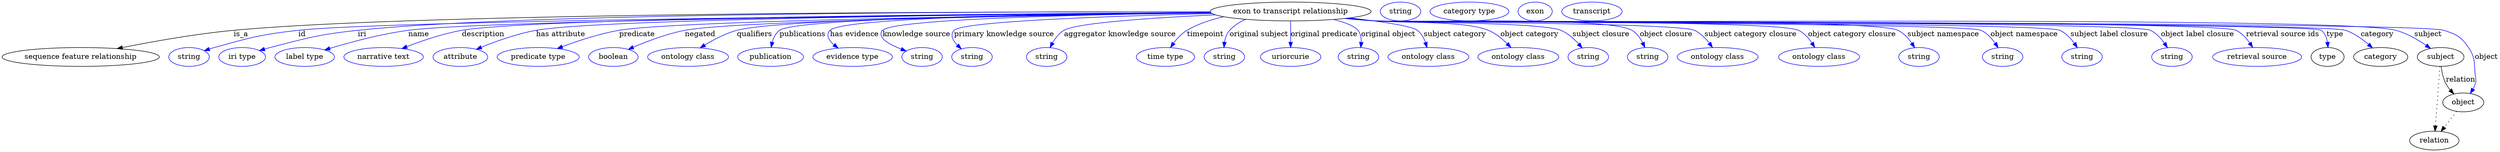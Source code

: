 digraph {
	graph [bb="0,0,4744.5,283"];
	node [label="\N"];
	"exon to transcript relationship"	[height=0.5,
		label="exon to transcript relationship",
		pos="2448.5,265",
		width=4.2427];
	"sequence feature relationship"	[height=0.5,
		pos="149.49,178",
		width=4.1524];
	"exon to transcript relationship" -> "sequence feature relationship"	[label=is_a,
		lp="454.49,221.5",
		pos="e,218.76,193.97 2295.8,264.36 1891.6,264.82 799.88,262.81 440.49,229 368.24,222.2 286.91,207.63 228.64,195.97"];
	id	[color=blue,
		height=0.5,
		label=string,
		pos="355.49,178",
		width=1.0652];
	"exon to transcript relationship" -> id	[color=blue,
		label=id,
		lp="570.49,221.5",
		pos="e,384.47,189.98 2296.9,262.8 1879.5,259.26 733.25,247.92 563.49,229 491.33,220.96 473.43,215.5 403.49,196 400.38,195.13 397.18,194.17 \
393.98,193.15",
		style=solid];
	iri	[color=blue,
		height=0.5,
		label="iri type",
		pos="456.49,178",
		width=1.2277];
	"exon to transcript relationship" -> iri	[color=blue,
		label=iri,
		lp="683.49,221.5",
		pos="e,489.4,190.2 2295.7,264.45 1925.3,264.97 987.21,262.79 675.49,229 600.7,220.89 582.31,214.85 509.49,196 506.11,195.13 502.63,194.16 \
499.15,193.15",
		style=solid];
	name	[color=blue,
		height=0.5,
		label="label type",
		pos="575.49,178",
		width=1.5707];
	"exon to transcript relationship" -> name	[color=blue,
		label=name,
		lp="791.49,221.5",
		pos="e,613.28,191.41 2296.8,262.81 1912.4,259.5 919.87,249.11 771.49,229 719.84,222 662.19,206.31 622.87,194.36",
		style=solid];
	description	[color=blue,
		height=0.5,
		label="narrative text",
		pos="725.49,178",
		width=2.0943];
	"exon to transcript relationship" -> description	[color=blue,
		label=description,
		lp="913.99,221.5",
		pos="e,760.28,194.12 2296.3,263.24 1928.3,261.03 1010.8,253.13 873.49,229 837.61,222.69 798.64,209.24 769.7,197.88",
		style=solid];
	"has attribute"	[color=blue,
		height=0.5,
		label=attribute,
		pos="870.49,178",
		width=1.4443];
	"exon to transcript relationship" -> "has attribute"	[color=blue,
		label="has attribute",
		lp="1061.5,221.5",
		pos="e,900.92,192.67 2296.7,262.95 1953.4,260.19 1137.8,251.35 1014.5,229 978.27,222.43 938.89,208.24 910.49,196.65",
		style=solid];
	predicate	[color=blue,
		height=0.5,
		label="predicate type",
		pos="1018.5,178",
		width=2.1665];
	"exon to transcript relationship" -> predicate	[color=blue,
		label=predicate,
		lp="1205.5,221.5",
		pos="e,1054.5,194.06 2297.3,262.3 1983.1,258.41 1279.6,247.73 1171.5,229 1134.3,222.56 1093.9,209.02 1063.9,197.66",
		style=solid];
	negated	[color=blue,
		height=0.5,
		label=boolean,
		pos="1161.5,178",
		width=1.2999];
	"exon to transcript relationship" -> negated	[color=blue,
		label=negated,
		lp="1325.5,221.5",
		pos="e,1189.7,192.51 2297.5,262.13 2007.4,258.15 1392,247.62 1296.5,229 1262.4,222.36 1225.6,208.2 1199,196.64",
		style=solid];
	qualifiers	[color=blue,
		height=0.5,
		label="ontology class",
		pos="1302.5,178",
		width=2.1304];
	"exon to transcript relationship" -> qualifiers	[color=blue,
		label=qualifiers,
		lp="1429,221.5",
		pos="e,1325.7,195.39 2296.7,262.78 2025.9,260.05 1479.9,251.76 1395.5,229 1373.8,223.15 1351.5,211.43 1334.2,200.81",
		style=solid];
	publications	[color=blue,
		height=0.5,
		label=publication,
		pos="1459.5,178",
		width=1.7332];
	"exon to transcript relationship" -> publications	[color=blue,
		label=publications,
		lp="1520.5,221.5",
		pos="e,1460.5,196.26 2296.5,263.01 2031.2,260.66 1508.8,253 1476.5,229 1469.2,223.57 1465,214.84 1462.6,206.19",
		style=solid];
	"has evidence"	[color=blue,
		height=0.5,
		label="evidence type",
		pos="1615.5,178",
		width=2.0943];
	"exon to transcript relationship" -> "has evidence"	[color=blue,
		label="has evidence",
		lp="1619,221.5",
		pos="e,1587.9,194.93 2296.3,263.33 2052,261.49 1597.1,254.62 1572.5,229 1564.1,220.25 1570,210.18 1579.8,201.37",
		style=solid];
	"knowledge source"	[color=blue,
		height=0.5,
		label=string,
		pos="1747.5,178",
		width=1.0652];
	"exon to transcript relationship" -> "knowledge source"	[color=blue,
		label="knowledge source",
		lp="1737,221.5",
		pos="e,1717.4,189.28 2297.2,262.48 2077.5,259.52 1693.7,251.19 1672.5,229 1667.9,224.18 1668.9,219.62 1672.5,214 1676.9,207.12 1692.1,\
199.47 1707.7,193.08",
		style=solid];
	"primary knowledge source"	[color=blue,
		height=0.5,
		label=string,
		pos="1842.5,178",
		width=1.0652];
	"exon to transcript relationship" -> "primary knowledge source"	[color=blue,
		label="primary knowledge source",
		lp="1903.5,221.5",
		pos="e,1822.2,193.48 2299.5,260.96 2115.6,256.46 1825.2,246.6 1808.5,229 1800.4,220.46 1805.9,209.82 1814.7,200.55",
		style=solid];
	"aggregator knowledge source"	[color=blue,
		height=0.5,
		label=string,
		pos="1984.5,178",
		width=1.0652];
	"exon to transcript relationship" -> "aggregator knowledge source"	[color=blue,
		label="aggregator knowledge source",
		lp="2124,221.5",
		pos="e,1991,195.93 2305.6,258.58 2189.9,253.17 2042.1,243.55 2017.5,229 2008.1,223.44 2000.8,214.03 1995.6,204.86",
		style=solid];
	timepoint	[color=blue,
		height=0.5,
		label="time type",
		pos="2210.5,178",
		width=1.5346];
	"exon to transcript relationship" -> timepoint	[color=blue,
		label=timepoint,
		lp="2286.5,221.5",
		pos="e,2220.1,196.09 2321.4,255 2297.1,249.59 2272.6,241.38 2251.5,229 2241.4,223.07 2232.7,213.64 2225.9,204.56",
		style=solid];
	"original subject"	[color=blue,
		height=0.5,
		label=string,
		pos="2322.5,178",
		width=1.0652];
	"exon to transcript relationship" -> "original subject"	[color=blue,
		label="original subject",
		lp="2388.5,221.5",
		pos="e,2321.7,196.26 2363,250.04 2351.5,245 2340.8,238.19 2332.5,229 2326.9,222.83 2324,214.43 2322.7,206.27",
		style=solid];
	"original predicate"	[color=blue,
		height=0.5,
		label=uriorcurie,
		pos="2448.5,178",
		width=1.5887];
	"exon to transcript relationship" -> "original predicate"	[color=blue,
		label="original predicate",
		lp="2512,221.5",
		pos="e,2448.5,196.18 2448.5,246.8 2448.5,235.16 2448.5,219.55 2448.5,206.24",
		style=solid];
	"original object"	[color=blue,
		height=0.5,
		label=string,
		pos="2577.5,178",
		width=1.0652];
	"exon to transcript relationship" -> "original object"	[color=blue,
		label="original object",
		lp="2634,221.5",
		pos="e,2581.9,195.99 2530.1,249.78 2551.2,244.38 2569.9,237.45 2576.5,229 2581.5,222.62 2582.9,214.26 2582.8,206.21",
		style=solid];
	"subject category"	[color=blue,
		height=0.5,
		label="ontology class",
		pos="2710.5,178",
		width=2.1304];
	"exon to transcript relationship" -> "subject category"	[color=blue,
		label="subject category",
		lp="2761,221.5",
		pos="e,2707.8,196.01 2560.6,252.75 2618.3,246.07 2678.8,237.3 2689.5,229 2696.9,223.28 2701.7,214.49 2704.8,205.86",
		style=solid];
	"object category"	[color=blue,
		height=0.5,
		label="ontology class",
		pos="2881.5,178",
		width=2.1304];
	"exon to transcript relationship" -> "object category"	[color=blue,
		label="object category",
		lp="2903,221.5",
		pos="e,2867.4,196.05 2556.9,252.31 2574.8,250.47 2593.2,248.64 2610.5,247 2658,242.51 2780.6,247.67 2824.5,229 2838,223.25 2850.6,213.02 \
2860.4,203.3",
		style=solid];
	"subject closure"	[color=blue,
		height=0.5,
		label=string,
		pos="3014.5,178",
		width=1.0652];
	"exon to transcript relationship" -> "subject closure"	[color=blue,
		label="subject closure",
		lp="3039,221.5",
		pos="e,3002.8,195.22 2554.7,252.03 2573.3,250.17 2592.4,248.41 2610.5,247 2649.5,243.96 2926.5,244.55 2962.5,229 2975.5,223.35 2987.3,\
212.86 2996.2,202.95",
		style=solid];
	"object closure"	[color=blue,
		height=0.5,
		label=string,
		pos="3127.5,178",
		width=1.0652];
	"exon to transcript relationship" -> "object closure"	[color=blue,
		label="object closure",
		lp="3162.5,221.5",
		pos="e,3122.1,196.05 2553.8,251.9 2572.7,250.03 2592.2,248.3 2610.5,247 2664.5,243.17 3050.9,256.54 3097.5,229 3106.5,223.65 3113.2,214.41 \
3117.9,205.31",
		style=solid];
	"subject category closure"	[color=blue,
		height=0.5,
		label="ontology class",
		pos="3260.5,178",
		width=2.1304];
	"exon to transcript relationship" -> "subject category closure"	[color=blue,
		label="subject category closure",
		lp="3323,221.5",
		pos="e,3250.6,196.25 2553.4,251.83 2572.4,249.96 2592,248.24 2610.5,247 2644.1,244.74 3186,243.33 3216.5,229 3227.8,223.67 3237.4,213.91 \
3244.8,204.41",
		style=solid];
	"object category closure"	[color=blue,
		height=0.5,
		label="ontology class",
		pos="3453.5,178",
		width=2.1304];
	"exon to transcript relationship" -> "object category closure"	[color=blue,
		label="object category closure",
		lp="3516,221.5",
		pos="e,3445.2,196.23 2552.5,251.81 2571.8,249.91 2591.7,248.19 2610.5,247 2655.1,244.17 3374.6,249.05 3414.5,229 3424.9,223.76 3433.4,\
214.27 3439.8,204.96",
		style=solid];
	"subject namespace"	[color=blue,
		height=0.5,
		label=string,
		pos="3643.5,178",
		width=1.0652];
	"exon to transcript relationship" -> "subject namespace"	[color=blue,
		label="subject namespace",
		lp="3689.5,221.5",
		pos="e,3635.2,195.77 2552.5,251.74 2571.8,249.85 2591.7,248.15 2610.5,247 2665.6,243.62 3554,253.35 3603.5,229 3614.3,223.67 3623.2,213.84 \
3629.8,204.31",
		style=solid];
	"object namespace"	[color=blue,
		height=0.5,
		label=string,
		pos="3802.5,178",
		width=1.0652];
	"exon to transcript relationship" -> "object namespace"	[color=blue,
		label="object namespace",
		lp="3843.5,221.5",
		pos="e,3793.9,195.79 2552.1,251.74 2571.5,249.84 2591.6,248.14 2610.5,247 2642.4,245.08 3732.7,242.9 3761.5,229 3772.5,223.69 3781.5,\
213.88 3788.3,204.34",
		style=solid];
	"subject label closure"	[color=blue,
		height=0.5,
		label=string,
		pos="3953.5,178",
		width=1.0652];
	"exon to transcript relationship" -> "subject label closure"	[color=blue,
		label="subject label closure",
		lp="4005.5,221.5",
		pos="e,3944.6,195.81 2552.1,251.72 2571.5,249.82 2591.6,248.12 2610.5,247 2646.6,244.86 3878.8,244.49 3911.5,229 3922.6,223.72 3931.9,\
213.9 3938.8,204.36",
		style=solid];
	"object label closure"	[color=blue,
		height=0.5,
		label=string,
		pos="4124.5,178",
		width=1.0652];
	"exon to transcript relationship" -> "object label closure"	[color=blue,
		label="object label closure",
		lp="4173,221.5",
		pos="e,4115.9,195.81 2552.1,251.69 2571.5,249.8 2591.6,248.11 2610.5,247 2651.3,244.61 4046.6,246.73 4083.5,229 4094.5,223.71 4103.5,\
213.9 4110.3,204.36",
		style=solid];
	"retrieval source ids"	[color=blue,
		height=0.5,
		label="retrieval source",
		pos="4286.5,178",
		width=2.347];
	"exon to transcript relationship" -> "retrieval source ids"	[color=blue,
		label="retrieval source ids",
		lp="4335,221.5",
		pos="e,4277.9,196.29 2551.6,251.72 2571.2,249.81 2591.4,248.1 2610.5,247 2655.9,244.38 4205.6,248.91 4246.5,229 4257.2,223.78 4266,214.16 \
4272.5,204.75",
		style=solid];
	type	[height=0.5,
		pos="4420.5,178",
		width=0.86659];
	"exon to transcript relationship" -> type	[color=blue,
		label=type,
		lp="4434.5,221.5",
		pos="e,4421.3,196.18 2551.6,251.7 2571.2,249.79 2591.4,248.09 2610.5,247 2635.4,245.57 4389,244.56 4408.5,229 4415.3,223.54 4418.7,214.93 \
4420.2,206.37",
		style=solid];
	category	[height=0.5,
		pos="4521.5,178",
		width=1.4263];
	"exon to transcript relationship" -> category	[color=blue,
		label=category,
		lp="4515,221.5",
		pos="e,4505.9,195.25 2551.6,251.7 2571.2,249.79 2591.4,248.09 2610.5,247 2661.6,244.07 4406,245.38 4454.5,229 4470.7,223.53 4486.2,212.51 \
4498.2,202.2",
		style=solid];
	subject	[height=0.5,
		pos="4635.5,178",
		width=1.2277];
	"exon to transcript relationship" -> subject	[color=blue,
		label=subject,
		lp="4611.5,221.5",
		pos="e,4616.2,194.33 2551.6,251.69 2571.2,249.78 2591.4,248.09 2610.5,247 2718.1,240.87 4446.6,257.8 4550.5,229 4571.2,223.25 4592.1,\
211.09 4608,200.2",
		style=solid];
	object	[height=0.5,
		pos="4678.5,91",
		width=1.0832];
	"exon to transcript relationship" -> object	[color=blue,
		label=object,
		lp="4722.5,178",
		pos="e,4691.9,108.09 2551.6,251.68 2571.2,249.78 2591.4,248.08 2610.5,247 2666.8,243.8 4587.8,246.24 4641.5,229 4665.8,221.2 4674.1,217.1 \
4688.5,196 4702.4,175.59 4698.6,166.51 4701.5,142 4702.3,135.38 4703.4,133.39 4701.5,127 4700.5,123.55 4699,120.13 4697.2,116.85",
		style=solid];
	association_type	[color=blue,
		height=0.5,
		label=string,
		pos="2657.5,265",
		width=1.0652];
	association_category	[color=blue,
		height=0.5,
		label="category type",
		pos="2788.5,265",
		width=2.0762];
	subject -> object	[label=relation,
		lp="4673.5,134.5",
		pos="e,4660.6,107.23 4636.6,159.55 4637.8,149.57 4640.3,137.07 4645.5,127 4647.7,122.68 4650.6,118.52 4653.8,114.66"];
	relation	[height=0.5,
		pos="4623.5,18",
		width=1.2999];
	subject -> relation	[pos="e,4624.8,36.188 4634.2,159.79 4632.1,132.48 4628,78.994 4625.6,46.38",
		style=dotted];
	"exon to transcript relationship_subject"	[color=blue,
		height=0.5,
		label=exon,
		pos="2913.5,265",
		width=0.9027];
	object -> relation	[pos="e,4636.3,35.54 4666,73.889 4659.1,64.939 4650.3,53.617 4642.5,43.584",
		style=dotted];
	"exon to transcript relationship_object"	[color=blue,
		height=0.5,
		label=transcript,
		pos="3021.5,265",
		width=1.5887];
}
